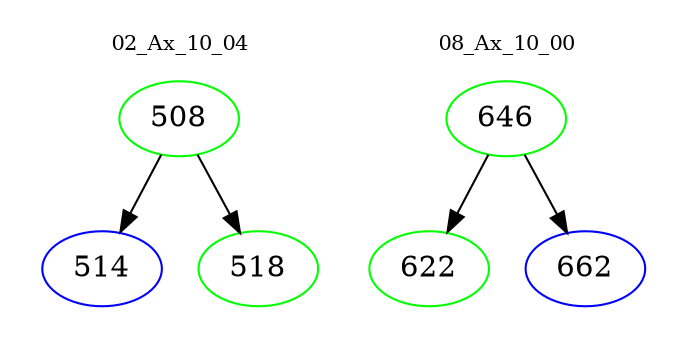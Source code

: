 digraph{
subgraph cluster_0 {
color = white
label = "02_Ax_10_04";
fontsize=10;
T0_508 [label="508", color="green"]
T0_508 -> T0_514 [color="black"]
T0_514 [label="514", color="blue"]
T0_508 -> T0_518 [color="black"]
T0_518 [label="518", color="green"]
}
subgraph cluster_1 {
color = white
label = "08_Ax_10_00";
fontsize=10;
T1_646 [label="646", color="green"]
T1_646 -> T1_622 [color="black"]
T1_622 [label="622", color="green"]
T1_646 -> T1_662 [color="black"]
T1_662 [label="662", color="blue"]
}
}
